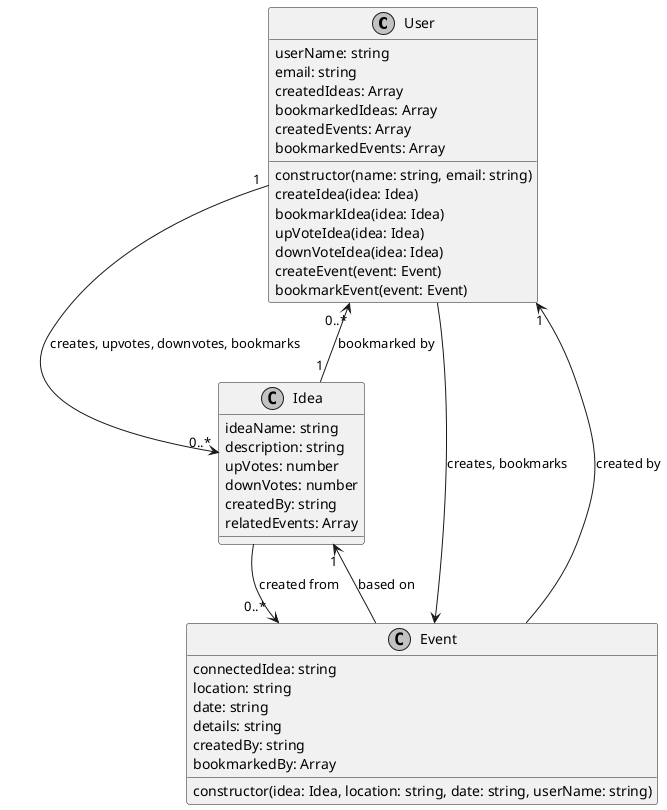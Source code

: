 @startuml Adiungo Class Diagram

skinparam Shadowing false
skinparam Monochrome true

class User {
    userName: string
    email: string
    createdIdeas: Array
    bookmarkedIdeas: Array
    createdEvents: Array
    bookmarkedEvents: Array
    constructor(name: string, email: string)
    createIdea(idea: Idea)
    bookmarkIdea(idea: Idea)
    upVoteIdea(idea: Idea)
    downVoteIdea(idea: Idea)
    createEvent(event: Event)
    bookmarkEvent(event: Event)
}

class Idea{
    ideaName: string
    description: string
    upVotes: number
    downVotes: number
    createdBy: string
    relatedEvents: Array
}

class Event {
    connectedIdea: string
    location: string
    date: string
    details: string
    createdBy: string
    bookmarkedBy: Array
    constructor(idea: Idea, location: string, date: string, userName: string)
}

User "1" --> "0..*" Idea : creates, upvotes, downvotes, bookmarks

Idea "1" --> "0..*" User : bookmarked by

User --> Event : creates, bookmarks

Event --> "1" User : created by

Idea --> "0..*" Event : created from

Event --> "1" Idea : based on

@enduml